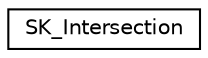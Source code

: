 digraph G
{
  edge [fontname="Helvetica",fontsize="10",labelfontname="Helvetica",labelfontsize="10"];
  node [fontname="Helvetica",fontsize="10",shape=record];
  rankdir=LR;
  Node1 [label="SK_Intersection",height=0.2,width=0.4,color="black", fillcolor="white", style="filled",URL="$d8/dbf/structSK__Intersection.html"];
}
